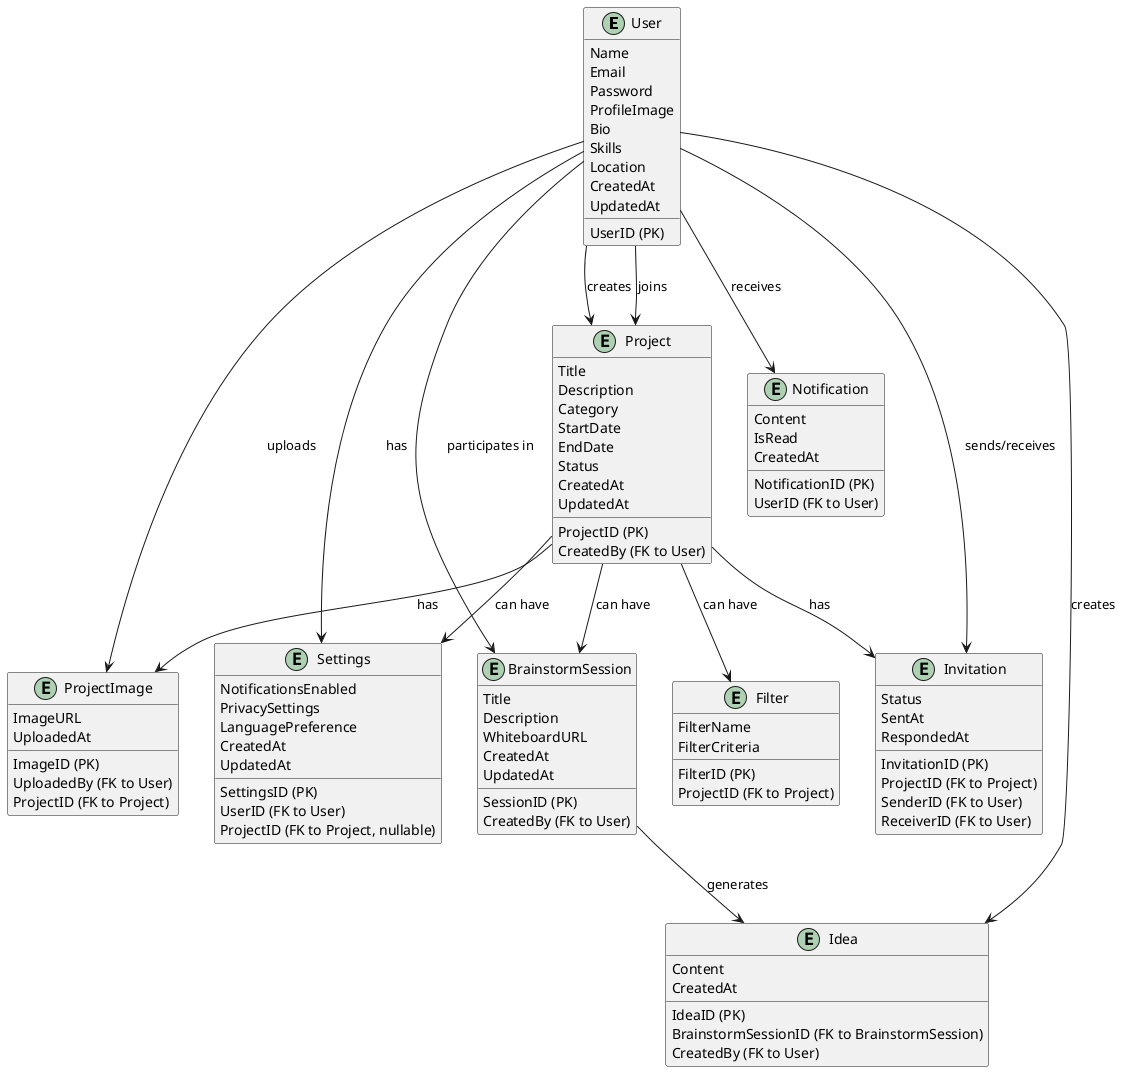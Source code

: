 @startuml ERDiagramm

' Define entities and their attributes
entity User {
  UserID (PK)
  Name
  Email
  Password
  ProfileImage
  Bio
  Skills
  Location
  CreatedAt
  UpdatedAt
}

entity Project {
  ProjectID (PK)
  Title
  Description
  Category
  StartDate
  EndDate
  Status
  CreatedBy (FK to User)
  CreatedAt
  UpdatedAt
}

entity ProjectImage {
  ImageID (PK)
  ImageURL
  UploadedBy (FK to User)
  ProjectID (FK to Project)
  UploadedAt
}

entity Invitation {
  InvitationID (PK)
  ProjectID (FK to Project)
  SenderID (FK to User)
  ReceiverID (FK to User)
  Status
  SentAt
  RespondedAt
}

entity BrainstormSession {
  SessionID (PK)
  Title
  Description
  WhiteboardURL
  CreatedBy (FK to User)
  CreatedAt
  UpdatedAt
}

entity Filter {
  FilterID (PK)
  FilterName
  FilterCriteria
  ProjectID (FK to Project)
}

entity Notification {
  NotificationID (PK)
  UserID (FK to User)
  Content
  IsRead
  CreatedAt
}

entity Settings {
  SettingsID (PK)
  UserID (FK to User)
  ProjectID (FK to Project, nullable)
  NotificationsEnabled
  PrivacySettings
  LanguagePreference
  CreatedAt
  UpdatedAt
}

entity Idea {
  IdeaID (PK)
  BrainstormSessionID (FK to BrainstormSession)
  Content
  CreatedBy (FK to User)
  CreatedAt
}

' Define relationships between entities
User --> Project : "creates"
User --> Project : "joins"
User --> BrainstormSession : "participates in"
User --> Notification : "receives"
User --> Invitation : "sends/receives"
User --> ProjectImage : "uploads"
User --> Settings : "has"
User --> Idea : "creates"

Project --> ProjectImage : "has"
Project --> Invitation : "has"
Project --> BrainstormSession : "can have"
Project --> Filter : "can have"
Project --> Settings : "can have"

BrainstormSession --> Idea : "generates"

@enduml
